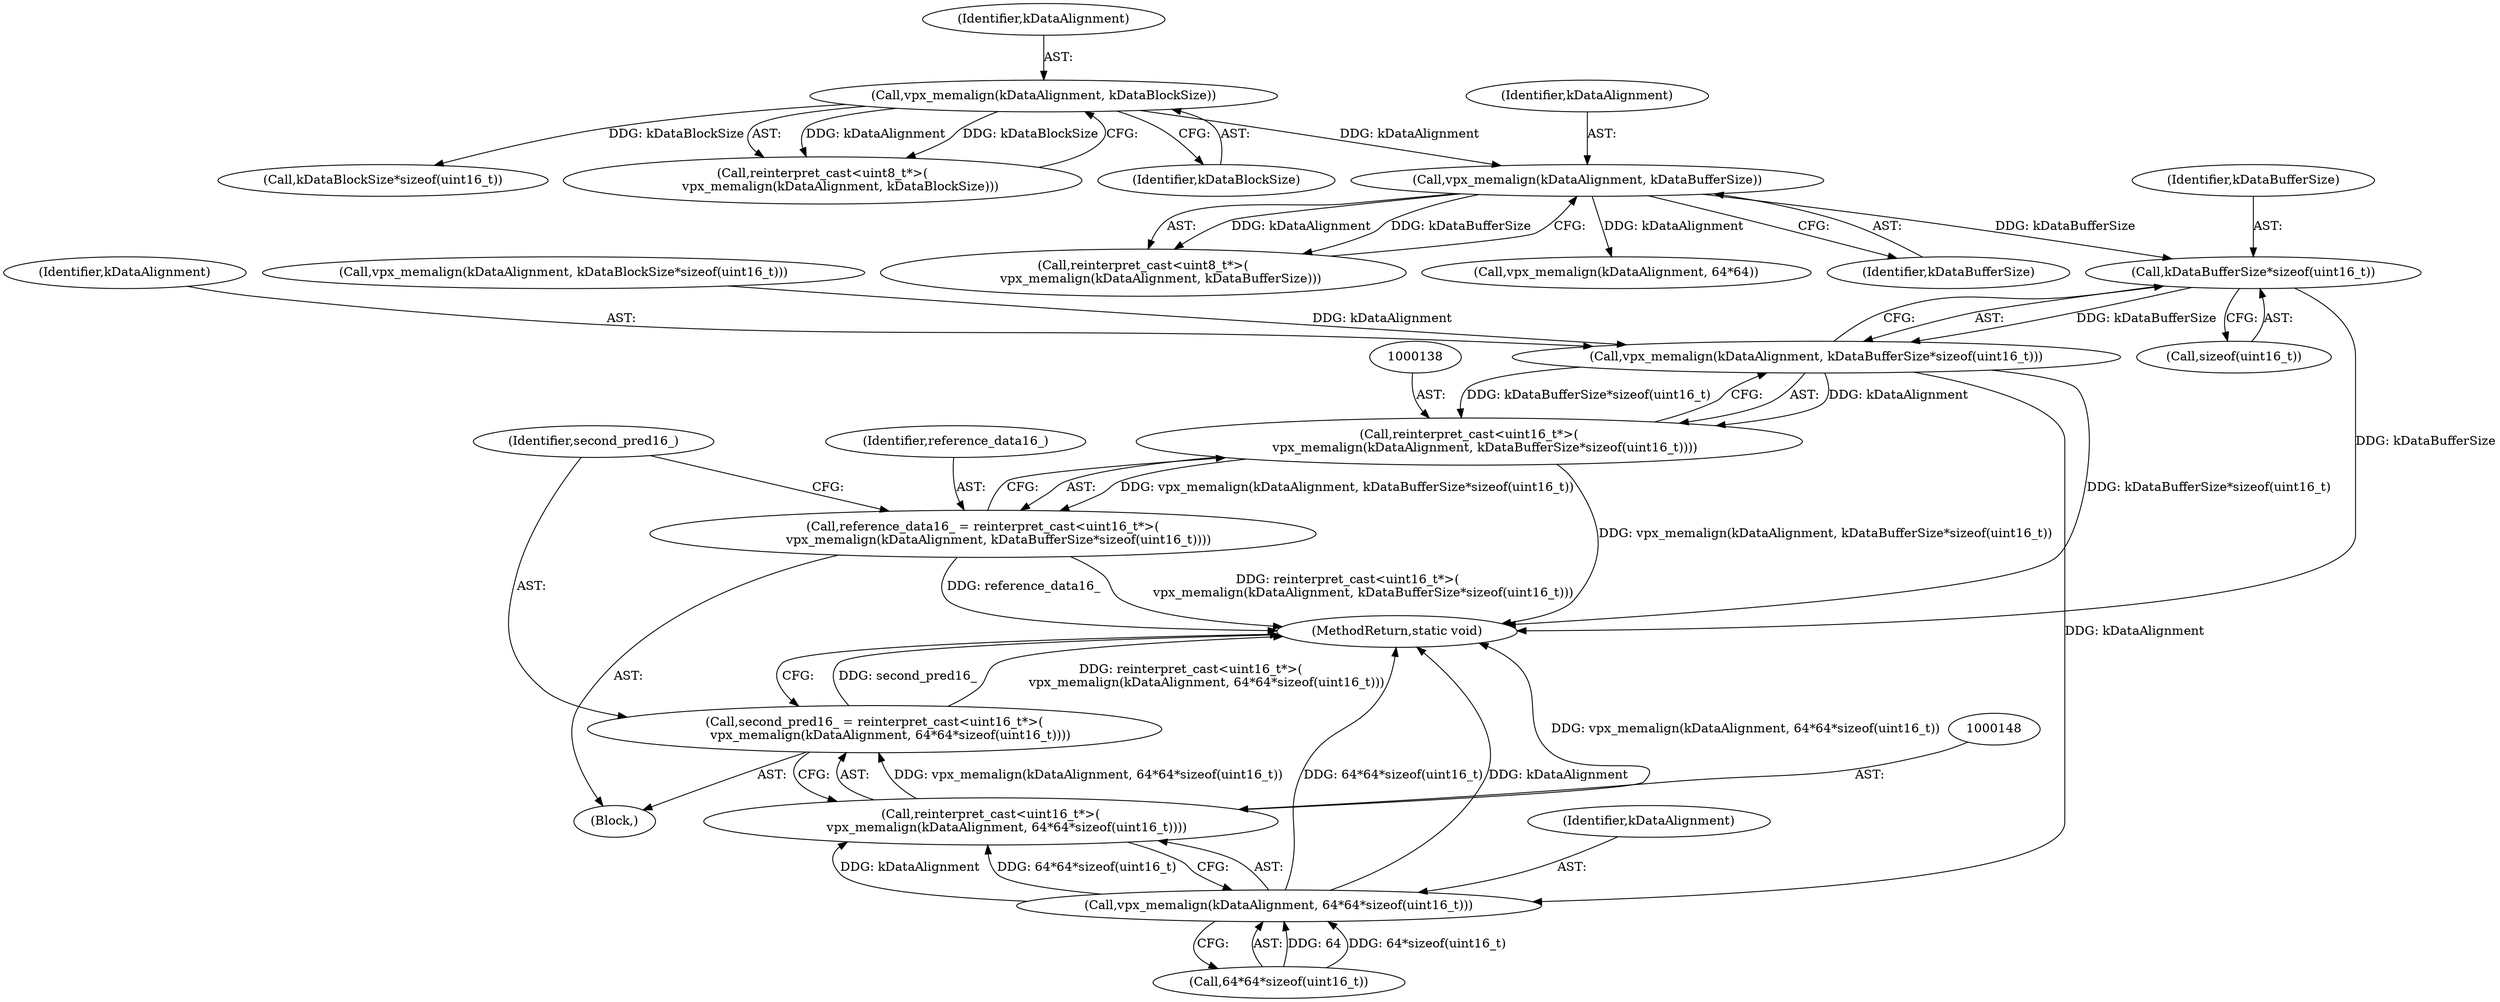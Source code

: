 digraph "0_Android_5a9753fca56f0eeb9f61e342b2fccffc364f9426_103@API" {
"1000141" [label="(Call,kDataBufferSize*sizeof(uint16_t))"];
"1000113" [label="(Call,vpx_memalign(kDataAlignment, kDataBufferSize))"];
"1000106" [label="(Call,vpx_memalign(kDataAlignment, kDataBlockSize))"];
"1000139" [label="(Call,vpx_memalign(kDataAlignment, kDataBufferSize*sizeof(uint16_t)))"];
"1000137" [label="(Call,reinterpret_cast<uint16_t*>(\n        vpx_memalign(kDataAlignment, kDataBufferSize*sizeof(uint16_t))))"];
"1000135" [label="(Call,reference_data16_ = reinterpret_cast<uint16_t*>(\n        vpx_memalign(kDataAlignment, kDataBufferSize*sizeof(uint16_t))))"];
"1000149" [label="(Call,vpx_memalign(kDataAlignment, 64*64*sizeof(uint16_t)))"];
"1000147" [label="(Call,reinterpret_cast<uint16_t*>(\n        vpx_memalign(kDataAlignment, 64*64*sizeof(uint16_t))))"];
"1000145" [label="(Call,second_pred16_ = reinterpret_cast<uint16_t*>(\n        vpx_memalign(kDataAlignment, 64*64*sizeof(uint16_t))))"];
"1000140" [label="(Identifier,kDataAlignment)"];
"1000135" [label="(Call,reference_data16_ = reinterpret_cast<uint16_t*>(\n        vpx_memalign(kDataAlignment, kDataBufferSize*sizeof(uint16_t))))"];
"1000141" [label="(Call,kDataBufferSize*sizeof(uint16_t))"];
"1000131" [label="(Call,kDataBlockSize*sizeof(uint16_t))"];
"1000104" [label="(Call,reinterpret_cast<uint8_t*>(\n         vpx_memalign(kDataAlignment, kDataBlockSize)))"];
"1000143" [label="(Call,sizeof(uint16_t))"];
"1000107" [label="(Identifier,kDataAlignment)"];
"1000108" [label="(Identifier,kDataBlockSize)"];
"1000146" [label="(Identifier,second_pred16_)"];
"1000113" [label="(Call,vpx_memalign(kDataAlignment, kDataBufferSize))"];
"1000149" [label="(Call,vpx_memalign(kDataAlignment, 64*64*sizeof(uint16_t)))"];
"1000136" [label="(Identifier,reference_data16_)"];
"1000114" [label="(Identifier,kDataAlignment)"];
"1000147" [label="(Call,reinterpret_cast<uint16_t*>(\n        vpx_memalign(kDataAlignment, 64*64*sizeof(uint16_t))))"];
"1000111" [label="(Call,reinterpret_cast<uint8_t*>(\n         vpx_memalign(kDataAlignment, kDataBufferSize)))"];
"1000157" [label="(MethodReturn,static void)"];
"1000129" [label="(Call,vpx_memalign(kDataAlignment, kDataBlockSize*sizeof(uint16_t)))"];
"1000106" [label="(Call,vpx_memalign(kDataAlignment, kDataBlockSize))"];
"1000145" [label="(Call,second_pred16_ = reinterpret_cast<uint16_t*>(\n        vpx_memalign(kDataAlignment, 64*64*sizeof(uint16_t))))"];
"1000137" [label="(Call,reinterpret_cast<uint16_t*>(\n        vpx_memalign(kDataAlignment, kDataBufferSize*sizeof(uint16_t))))"];
"1000139" [label="(Call,vpx_memalign(kDataAlignment, kDataBufferSize*sizeof(uint16_t)))"];
"1000101" [label="(Block,)"];
"1000120" [label="(Call,vpx_memalign(kDataAlignment, 64*64))"];
"1000115" [label="(Identifier,kDataBufferSize)"];
"1000142" [label="(Identifier,kDataBufferSize)"];
"1000151" [label="(Call,64*64*sizeof(uint16_t))"];
"1000150" [label="(Identifier,kDataAlignment)"];
"1000141" -> "1000139"  [label="AST: "];
"1000141" -> "1000143"  [label="CFG: "];
"1000142" -> "1000141"  [label="AST: "];
"1000143" -> "1000141"  [label="AST: "];
"1000139" -> "1000141"  [label="CFG: "];
"1000141" -> "1000157"  [label="DDG: kDataBufferSize"];
"1000141" -> "1000139"  [label="DDG: kDataBufferSize"];
"1000113" -> "1000141"  [label="DDG: kDataBufferSize"];
"1000113" -> "1000111"  [label="AST: "];
"1000113" -> "1000115"  [label="CFG: "];
"1000114" -> "1000113"  [label="AST: "];
"1000115" -> "1000113"  [label="AST: "];
"1000111" -> "1000113"  [label="CFG: "];
"1000113" -> "1000111"  [label="DDG: kDataAlignment"];
"1000113" -> "1000111"  [label="DDG: kDataBufferSize"];
"1000106" -> "1000113"  [label="DDG: kDataAlignment"];
"1000113" -> "1000120"  [label="DDG: kDataAlignment"];
"1000106" -> "1000104"  [label="AST: "];
"1000106" -> "1000108"  [label="CFG: "];
"1000107" -> "1000106"  [label="AST: "];
"1000108" -> "1000106"  [label="AST: "];
"1000104" -> "1000106"  [label="CFG: "];
"1000106" -> "1000104"  [label="DDG: kDataAlignment"];
"1000106" -> "1000104"  [label="DDG: kDataBlockSize"];
"1000106" -> "1000131"  [label="DDG: kDataBlockSize"];
"1000139" -> "1000137"  [label="AST: "];
"1000140" -> "1000139"  [label="AST: "];
"1000137" -> "1000139"  [label="CFG: "];
"1000139" -> "1000157"  [label="DDG: kDataBufferSize*sizeof(uint16_t)"];
"1000139" -> "1000137"  [label="DDG: kDataAlignment"];
"1000139" -> "1000137"  [label="DDG: kDataBufferSize*sizeof(uint16_t)"];
"1000129" -> "1000139"  [label="DDG: kDataAlignment"];
"1000139" -> "1000149"  [label="DDG: kDataAlignment"];
"1000137" -> "1000135"  [label="AST: "];
"1000138" -> "1000137"  [label="AST: "];
"1000135" -> "1000137"  [label="CFG: "];
"1000137" -> "1000157"  [label="DDG: vpx_memalign(kDataAlignment, kDataBufferSize*sizeof(uint16_t))"];
"1000137" -> "1000135"  [label="DDG: vpx_memalign(kDataAlignment, kDataBufferSize*sizeof(uint16_t))"];
"1000135" -> "1000101"  [label="AST: "];
"1000136" -> "1000135"  [label="AST: "];
"1000146" -> "1000135"  [label="CFG: "];
"1000135" -> "1000157"  [label="DDG: reference_data16_"];
"1000135" -> "1000157"  [label="DDG: reinterpret_cast<uint16_t*>(\n        vpx_memalign(kDataAlignment, kDataBufferSize*sizeof(uint16_t)))"];
"1000149" -> "1000147"  [label="AST: "];
"1000149" -> "1000151"  [label="CFG: "];
"1000150" -> "1000149"  [label="AST: "];
"1000151" -> "1000149"  [label="AST: "];
"1000147" -> "1000149"  [label="CFG: "];
"1000149" -> "1000157"  [label="DDG: 64*64*sizeof(uint16_t)"];
"1000149" -> "1000157"  [label="DDG: kDataAlignment"];
"1000149" -> "1000147"  [label="DDG: kDataAlignment"];
"1000149" -> "1000147"  [label="DDG: 64*64*sizeof(uint16_t)"];
"1000151" -> "1000149"  [label="DDG: 64"];
"1000151" -> "1000149"  [label="DDG: 64*sizeof(uint16_t)"];
"1000147" -> "1000145"  [label="AST: "];
"1000148" -> "1000147"  [label="AST: "];
"1000145" -> "1000147"  [label="CFG: "];
"1000147" -> "1000157"  [label="DDG: vpx_memalign(kDataAlignment, 64*64*sizeof(uint16_t))"];
"1000147" -> "1000145"  [label="DDG: vpx_memalign(kDataAlignment, 64*64*sizeof(uint16_t))"];
"1000145" -> "1000101"  [label="AST: "];
"1000146" -> "1000145"  [label="AST: "];
"1000157" -> "1000145"  [label="CFG: "];
"1000145" -> "1000157"  [label="DDG: second_pred16_"];
"1000145" -> "1000157"  [label="DDG: reinterpret_cast<uint16_t*>(\n        vpx_memalign(kDataAlignment, 64*64*sizeof(uint16_t)))"];
}
